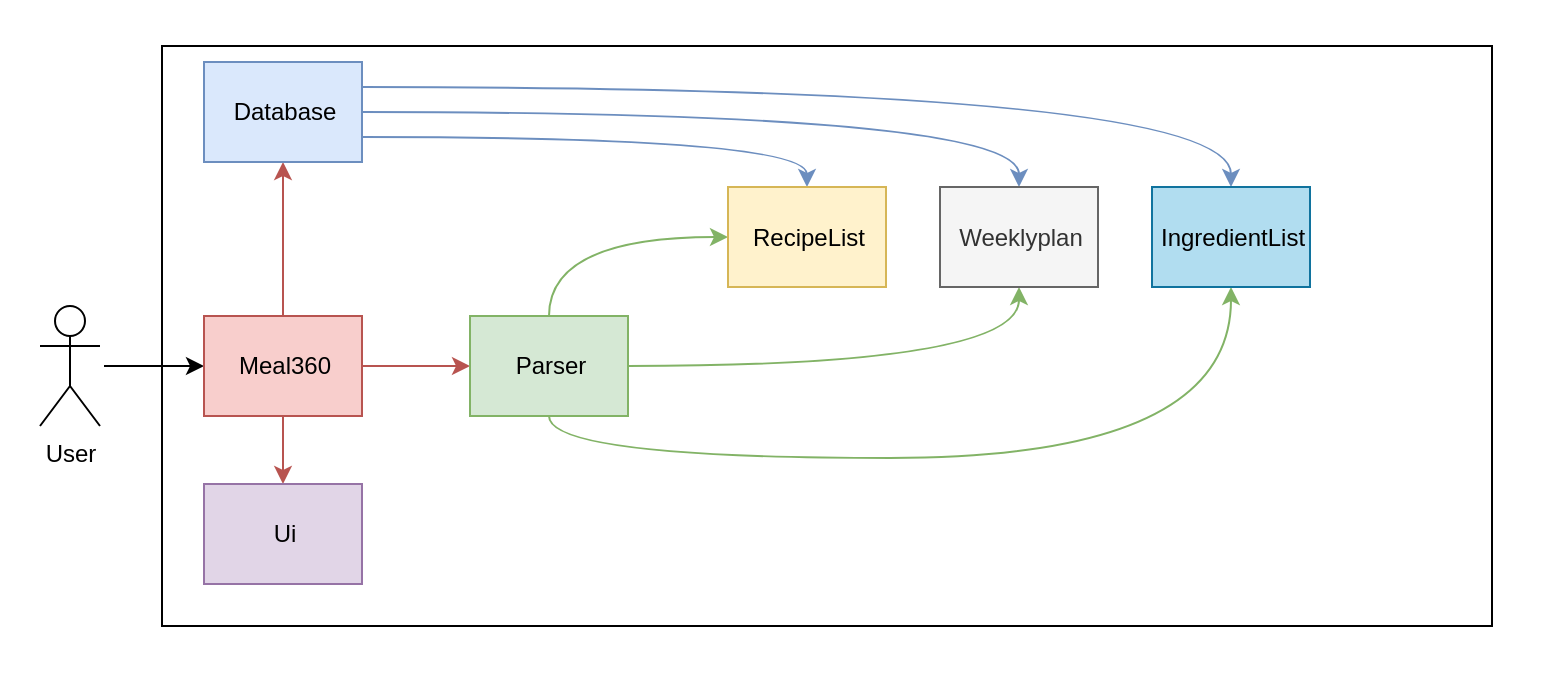 <mxfile version="20.8.10" type="device"><diagram name="Page-1" id="gGLwxUryrl4MAiRKo_XV"><mxGraphModel dx="819" dy="482" grid="0" gridSize="10" guides="1" tooltips="1" connect="1" arrows="1" fold="1" page="1" pageScale="1" pageWidth="1169" pageHeight="827" math="0" shadow="0"><root><mxCell id="0"/><mxCell id="1" parent="0"/><mxCell id="bbyJPEJzyhrKVFCJcjpm-41" value="" style="html=1;strokeColor=none;" parent="1" vertex="1"><mxGeometry x="86" y="143" width="771" height="348" as="geometry"/></mxCell><mxCell id="bbyJPEJzyhrKVFCJcjpm-4" value="" style="html=1;" parent="1" vertex="1"><mxGeometry x="167" y="166" width="665" height="290" as="geometry"/></mxCell><mxCell id="bbyJPEJzyhrKVFCJcjpm-40" style="rounded=0;orthogonalLoop=1;jettySize=auto;html=1;entryX=0;entryY=0.5;entryDx=0;entryDy=0;" parent="1" target="bbyJPEJzyhrKVFCJcjpm-5" edge="1"><mxGeometry relative="1" as="geometry"><mxPoint x="138" y="326" as="sourcePoint"/></mxGeometry></mxCell><mxCell id="bbyJPEJzyhrKVFCJcjpm-1" value="User" style="shape=umlActor;verticalLabelPosition=bottom;verticalAlign=top;html=1;outlineConnect=0;" parent="1" vertex="1"><mxGeometry x="106" y="296" width="30" height="60" as="geometry"/></mxCell><mxCell id="bbyJPEJzyhrKVFCJcjpm-9" style="edgeStyle=orthogonalEdgeStyle;rounded=0;orthogonalLoop=1;jettySize=auto;html=1;exitX=0.5;exitY=1;exitDx=0;exitDy=0;entryX=0.5;entryY=0;entryDx=0;entryDy=0;fillColor=#f8cecc;strokeColor=#b85450;" parent="1" source="bbyJPEJzyhrKVFCJcjpm-5" target="bbyJPEJzyhrKVFCJcjpm-8" edge="1"><mxGeometry relative="1" as="geometry"/></mxCell><mxCell id="bbyJPEJzyhrKVFCJcjpm-11" style="edgeStyle=orthogonalEdgeStyle;rounded=0;orthogonalLoop=1;jettySize=auto;html=1;exitX=1;exitY=0.5;exitDx=0;exitDy=0;entryX=0;entryY=0.5;entryDx=0;entryDy=0;fillColor=#f8cecc;strokeColor=#b85450;" parent="1" source="bbyJPEJzyhrKVFCJcjpm-5" target="bbyJPEJzyhrKVFCJcjpm-10" edge="1"><mxGeometry relative="1" as="geometry"/></mxCell><mxCell id="bbyJPEJzyhrKVFCJcjpm-13" style="edgeStyle=orthogonalEdgeStyle;rounded=0;orthogonalLoop=1;jettySize=auto;html=1;exitX=0.5;exitY=0;exitDx=0;exitDy=0;entryX=0.5;entryY=1;entryDx=0;entryDy=0;fillColor=#f8cecc;strokeColor=#b85450;" parent="1" source="bbyJPEJzyhrKVFCJcjpm-5" target="bbyJPEJzyhrKVFCJcjpm-6" edge="1"><mxGeometry relative="1" as="geometry"/></mxCell><mxCell id="bbyJPEJzyhrKVFCJcjpm-5" value="Meal360" style="html=1;fillColor=#f8cecc;strokeColor=#b85450;" parent="1" vertex="1"><mxGeometry x="188" y="301" width="79" height="50" as="geometry"/></mxCell><mxCell id="bbyJPEJzyhrKVFCJcjpm-23" style="edgeStyle=orthogonalEdgeStyle;curved=1;rounded=0;orthogonalLoop=1;jettySize=auto;html=1;exitX=1;exitY=0.75;exitDx=0;exitDy=0;entryX=0.5;entryY=0;entryDx=0;entryDy=0;fillColor=#dae8fc;strokeColor=#6c8ebf;" parent="1" source="bbyJPEJzyhrKVFCJcjpm-6" target="bbyJPEJzyhrKVFCJcjpm-12" edge="1"><mxGeometry relative="1" as="geometry"/></mxCell><mxCell id="bbyJPEJzyhrKVFCJcjpm-24" style="edgeStyle=orthogonalEdgeStyle;curved=1;rounded=0;orthogonalLoop=1;jettySize=auto;html=1;exitX=1;exitY=0.5;exitDx=0;exitDy=0;entryX=0.5;entryY=0;entryDx=0;entryDy=0;fillColor=#dae8fc;strokeColor=#6c8ebf;" parent="1" source="bbyJPEJzyhrKVFCJcjpm-6" target="bbyJPEJzyhrKVFCJcjpm-16" edge="1"><mxGeometry relative="1" as="geometry"/></mxCell><mxCell id="bbyJPEJzyhrKVFCJcjpm-25" style="edgeStyle=orthogonalEdgeStyle;curved=1;rounded=0;orthogonalLoop=1;jettySize=auto;html=1;exitX=1;exitY=0.25;exitDx=0;exitDy=0;fillColor=#dae8fc;strokeColor=#6c8ebf;" parent="1" source="bbyJPEJzyhrKVFCJcjpm-6" target="bbyJPEJzyhrKVFCJcjpm-19" edge="1"><mxGeometry relative="1" as="geometry"/></mxCell><mxCell id="bbyJPEJzyhrKVFCJcjpm-6" value="Database" style="html=1;fillColor=#dae8fc;strokeColor=#6c8ebf;" parent="1" vertex="1"><mxGeometry x="188" y="174" width="79" height="50" as="geometry"/></mxCell><mxCell id="bbyJPEJzyhrKVFCJcjpm-8" value="Ui" style="html=1;fillColor=#e1d5e7;strokeColor=#9673a6;" parent="1" vertex="1"><mxGeometry x="188" y="385" width="79" height="50" as="geometry"/></mxCell><mxCell id="bbyJPEJzyhrKVFCJcjpm-20" style="edgeStyle=orthogonalEdgeStyle;curved=1;rounded=0;orthogonalLoop=1;jettySize=auto;html=1;exitX=0.5;exitY=0;exitDx=0;exitDy=0;entryX=0;entryY=0.5;entryDx=0;entryDy=0;fillColor=#d5e8d4;strokeColor=#82b366;" parent="1" source="bbyJPEJzyhrKVFCJcjpm-10" target="bbyJPEJzyhrKVFCJcjpm-12" edge="1"><mxGeometry relative="1" as="geometry"/></mxCell><mxCell id="bbyJPEJzyhrKVFCJcjpm-26" style="edgeStyle=orthogonalEdgeStyle;curved=1;rounded=0;orthogonalLoop=1;jettySize=auto;html=1;exitX=0.5;exitY=1;exitDx=0;exitDy=0;entryX=0.5;entryY=1;entryDx=0;entryDy=0;fillColor=#d5e8d4;strokeColor=#82b366;" parent="1" source="bbyJPEJzyhrKVFCJcjpm-10" target="bbyJPEJzyhrKVFCJcjpm-19" edge="1"><mxGeometry relative="1" as="geometry"><Array as="points"><mxPoint x="360" y="372"/><mxPoint x="702" y="372"/></Array></mxGeometry></mxCell><mxCell id="bbyJPEJzyhrKVFCJcjpm-27" style="edgeStyle=orthogonalEdgeStyle;curved=1;rounded=0;orthogonalLoop=1;jettySize=auto;html=1;exitX=1;exitY=0.5;exitDx=0;exitDy=0;entryX=0.5;entryY=1;entryDx=0;entryDy=0;fillColor=#d5e8d4;strokeColor=#82b366;" parent="1" source="bbyJPEJzyhrKVFCJcjpm-10" target="bbyJPEJzyhrKVFCJcjpm-16" edge="1"><mxGeometry relative="1" as="geometry"><Array as="points"><mxPoint x="596" y="326"/></Array></mxGeometry></mxCell><mxCell id="bbyJPEJzyhrKVFCJcjpm-10" value="Parser" style="html=1;fillColor=#d5e8d4;strokeColor=#82b366;" parent="1" vertex="1"><mxGeometry x="321" y="301" width="79" height="50" as="geometry"/></mxCell><mxCell id="bbyJPEJzyhrKVFCJcjpm-12" value="RecipeList" style="html=1;fillColor=#fff2cc;strokeColor=#d6b656;" parent="1" vertex="1"><mxGeometry x="450" y="236.5" width="79" height="50" as="geometry"/></mxCell><mxCell id="bbyJPEJzyhrKVFCJcjpm-16" value="Weeklyplan" style="html=1;fillColor=#f5f5f5;strokeColor=#666666;fontColor=#333333;" parent="1" vertex="1"><mxGeometry x="556" y="236.5" width="79" height="50" as="geometry"/></mxCell><mxCell id="bbyJPEJzyhrKVFCJcjpm-19" value="IngredientList" style="html=1;fillColor=#b1ddf0;strokeColor=#10739e;" parent="1" vertex="1"><mxGeometry x="662" y="236.5" width="79" height="50" as="geometry"/></mxCell></root></mxGraphModel></diagram></mxfile>
